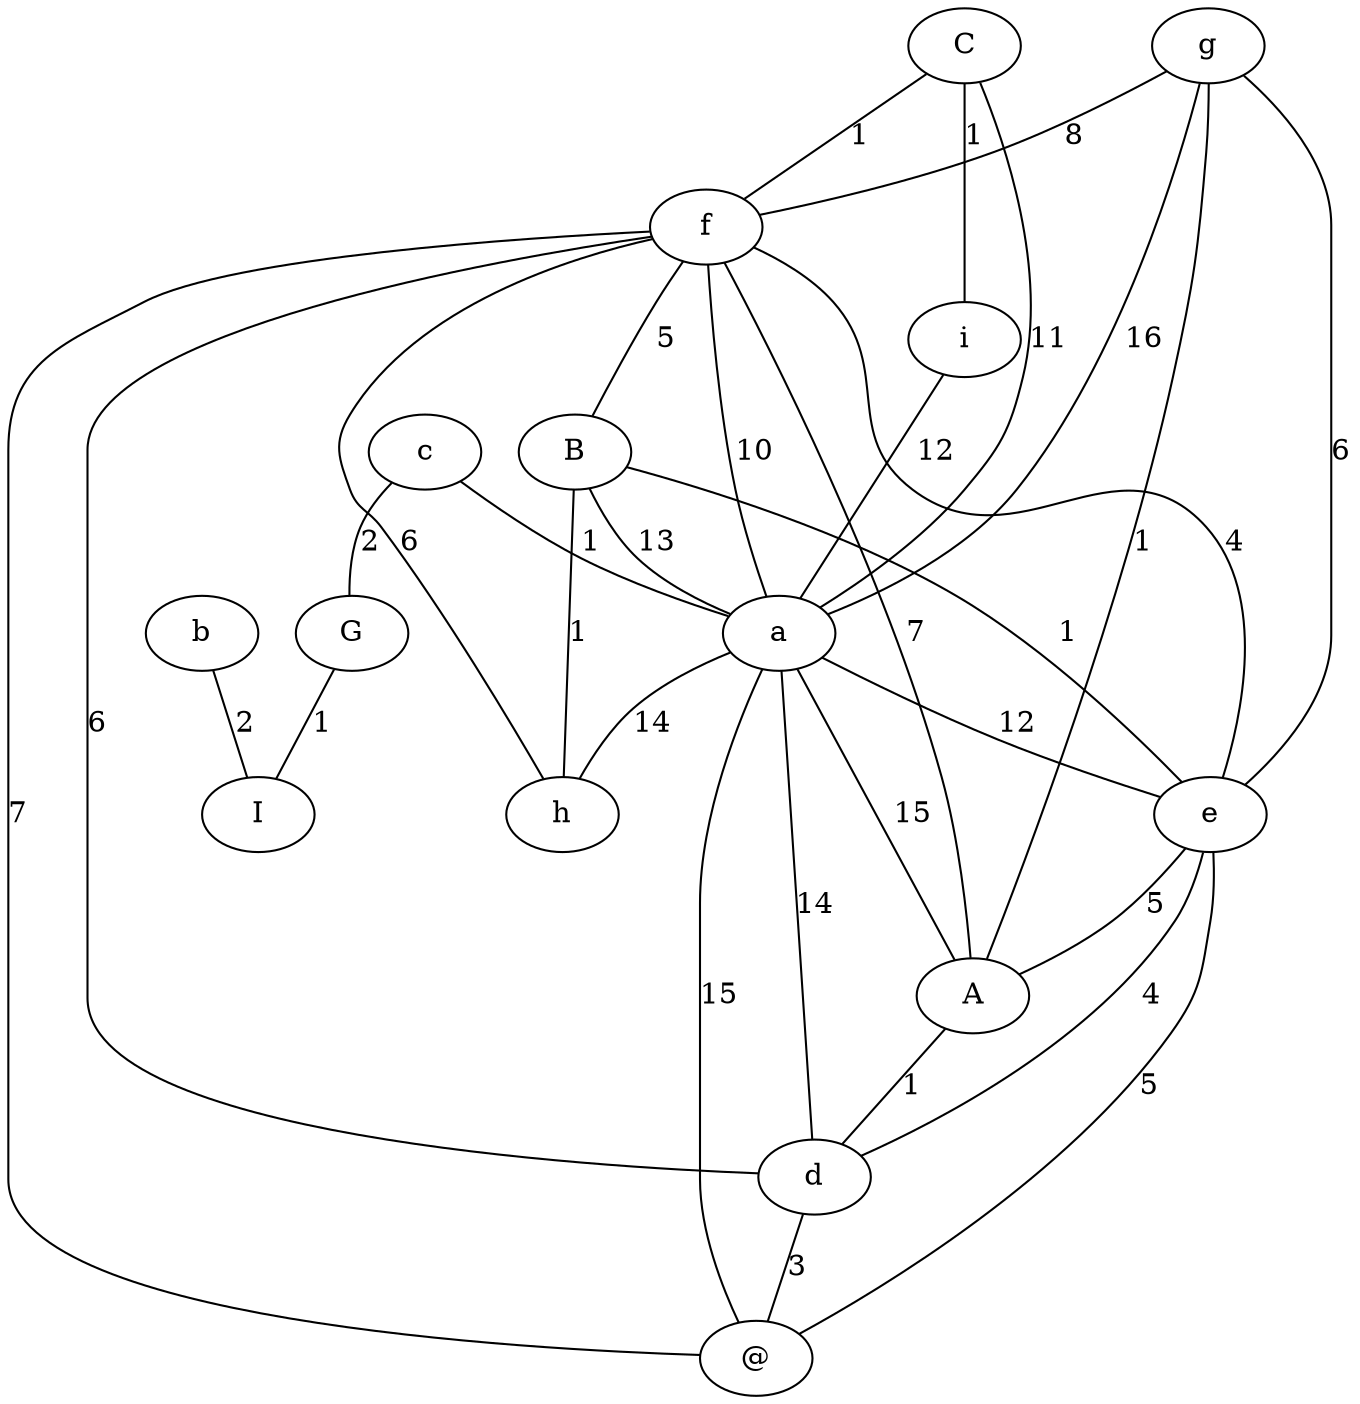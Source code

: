 digraph G {
	node0 [label="c"];
	node1 [label="g"];
	node2 [label="G"];
	node3 [label="C"];
	node4 [label="b"];
	node5 [label="f"];
	node6 [label="B"];
	node7 [label="i"];
	node8 [label="a"];
	node9 [label="e"];
	node10 [label="A"];
	node11 [label="I"];
	node12 [label="d"];
	node13 [label="h"];
	node14 [label="@"];
	subgraph U {
		edge [dir=none];
		node0 -> node2 [label="2"];
		node0 -> node8 [label="1"];
		node1 -> node5 [label="8"];
		node1 -> node9 [label="6"];
		node1 -> node10 [label="1"];
		node1 -> node8 [label="16"];
		node2 -> node11 [label="1"];
		node3 -> node5 [label="1"];
		node3 -> node8 [label="11"];
		node3 -> node7 [label="1"];
		node4 -> node11 [label="2"];
		node5 -> node12 [label="6"];
		node5 -> node9 [label="4"];
		node5 -> node6 [label="5"];
		node5 -> node14 [label="7"];
		node5 -> node13 [label="6"];
		node5 -> node10 [label="7"];
		node5 -> node8 [label="10"];
		node6 -> node9 [label="1"];
		node6 -> node8 [label="13"];
		node6 -> node13 [label="1"];
		node7 -> node8 [label="12"];
		node8 -> node12 [label="14"];
		node8 -> node9 [label="12"];
		node8 -> node14 [label="15"];
		node8 -> node10 [label="15"];
		node8 -> node13 [label="14"];
		node9 -> node12 [label="4"];
		node9 -> node14 [label="5"];
		node9 -> node10 [label="5"];
		node10 -> node12 [label="1"];
		node12 -> node14 [label="3"];
	}
	subgraph D {
	}
}
